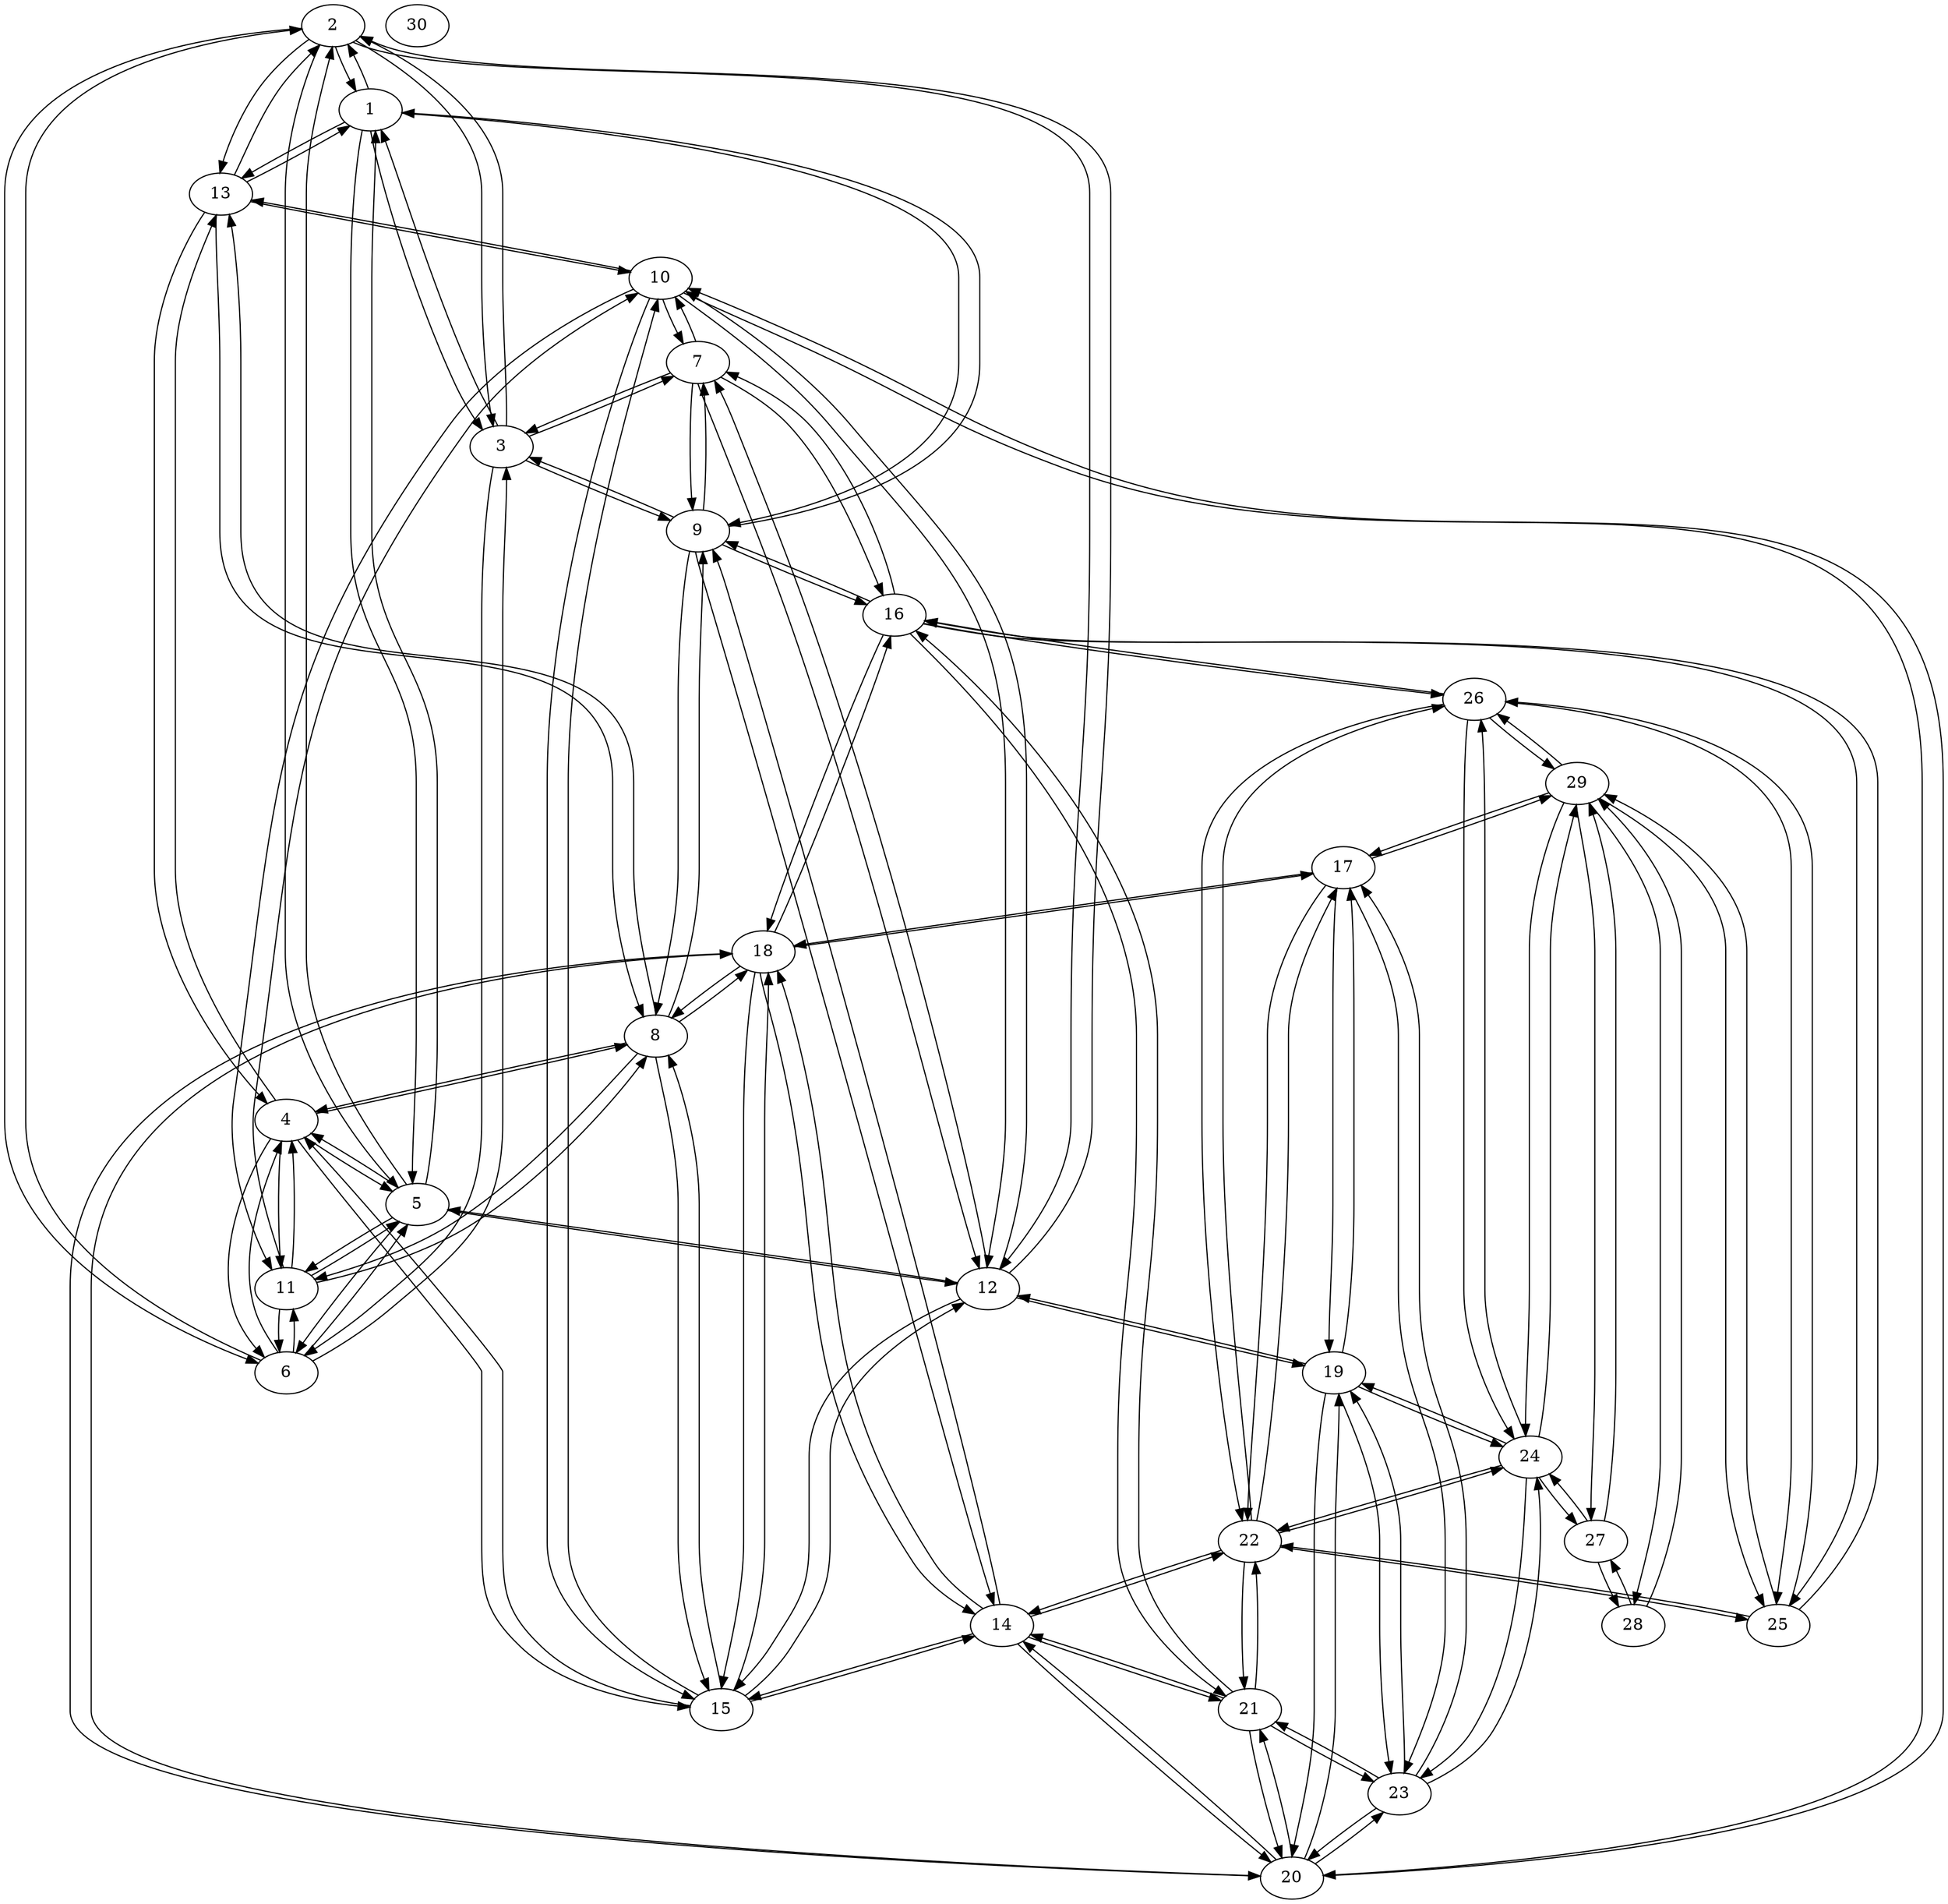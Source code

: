 digraph sample {
2 -> 1;
1 -> 2;
3 -> 1;
1 -> 3;
3 -> 2;
2 -> 3;
5 -> 1;
1 -> 5;
5 -> 2;
2 -> 5;
5 -> 4;
4 -> 5;
6 -> 2;
2 -> 6;
6 -> 3;
3 -> 6;
6 -> 4;
4 -> 6;
6 -> 5;
5 -> 6;
7 -> 3;
3 -> 7;
8 -> 4;
4 -> 8;
9 -> 1;
1 -> 9;
9 -> 3;
3 -> 9;
9 -> 7;
7 -> 9;
9 -> 8;
8 -> 9;
10 -> 7;
7 -> 10;
11 -> 4;
4 -> 11;
11 -> 5;
5 -> 11;
11 -> 6;
6 -> 11;
11 -> 8;
8 -> 11;
11 -> 10;
10 -> 11;
12 -> 2;
2 -> 12;
12 -> 5;
5 -> 12;
12 -> 7;
7 -> 12;
12 -> 10;
10 -> 12;
13 -> 1;
1 -> 13;
13 -> 2;
2 -> 13;
13 -> 4;
4 -> 13;
13 -> 8;
8 -> 13;
13 -> 10;
10 -> 13;
14 -> 9;
9 -> 14;
15 -> 4;
4 -> 15;
15 -> 8;
8 -> 15;
15 -> 10;
10 -> 15;
15 -> 12;
12 -> 15;
15 -> 14;
14 -> 15;
16 -> 7;
7 -> 16;
16 -> 9;
9 -> 16;
18 -> 8;
8 -> 18;
18 -> 14;
14 -> 18;
18 -> 15;
15 -> 18;
18 -> 16;
16 -> 18;
18 -> 17;
17 -> 18;
19 -> 12;
12 -> 19;
19 -> 17;
17 -> 19;
20 -> 10;
10 -> 20;
20 -> 14;
14 -> 20;
20 -> 18;
18 -> 20;
20 -> 19;
19 -> 20;
21 -> 14;
14 -> 21;
21 -> 16;
16 -> 21;
21 -> 20;
20 -> 21;
22 -> 14;
14 -> 22;
22 -> 17;
17 -> 22;
22 -> 21;
21 -> 22;
23 -> 17;
17 -> 23;
23 -> 19;
19 -> 23;
23 -> 20;
20 -> 23;
23 -> 21;
21 -> 23;
24 -> 19;
19 -> 24;
24 -> 22;
22 -> 24;
24 -> 23;
23 -> 24;
25 -> 16;
16 -> 25;
25 -> 22;
22 -> 25;
26 -> 16;
16 -> 26;
26 -> 22;
22 -> 26;
26 -> 24;
24 -> 26;
26 -> 25;
25 -> 26;
27 -> 24;
24 -> 27;
28 -> 27;
27 -> 28;
29 -> 17;
17 -> 29;
29 -> 24;
24 -> 29;
29 -> 25;
25 -> 29;
29 -> 26;
26 -> 29;
29 -> 27;
27 -> 29;
29 -> 28;
28 -> 29;
30;
}